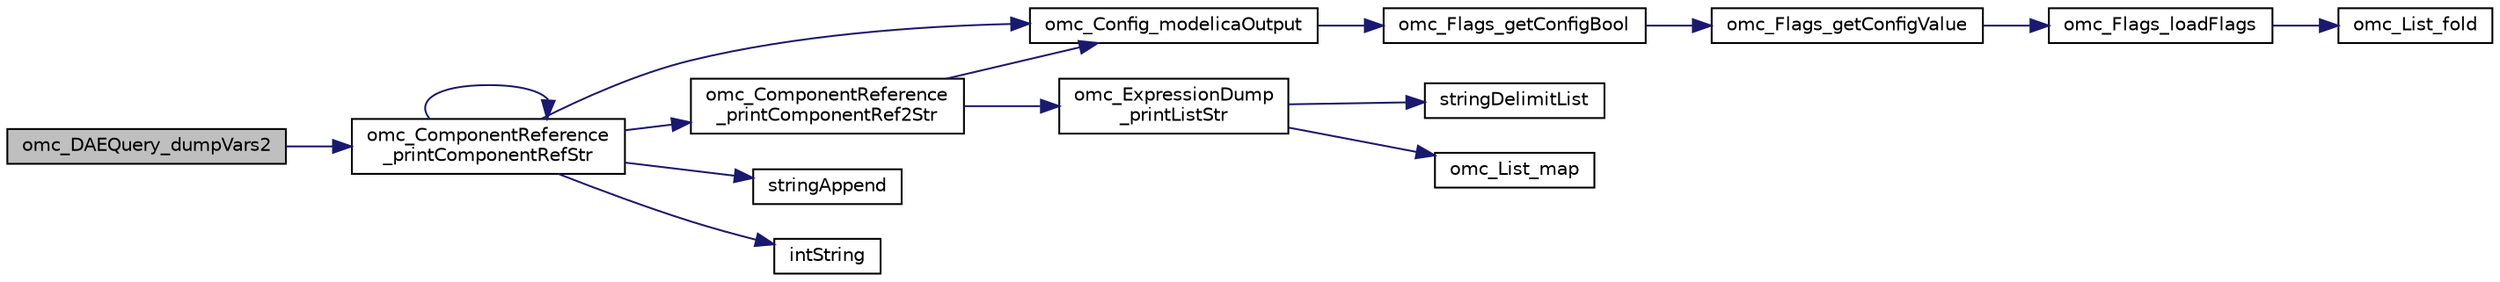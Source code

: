 digraph "omc_DAEQuery_dumpVars2"
{
  edge [fontname="Helvetica",fontsize="10",labelfontname="Helvetica",labelfontsize="10"];
  node [fontname="Helvetica",fontsize="10",shape=record];
  rankdir="LR";
  Node36 [label="omc_DAEQuery_dumpVars2",height=0.2,width=0.4,color="black", fillcolor="grey75", style="filled", fontcolor="black"];
  Node36 -> Node37 [color="midnightblue",fontsize="10",style="solid",fontname="Helvetica"];
  Node37 [label="omc_ComponentReference\l_printComponentRefStr",height=0.2,width=0.4,color="black", fillcolor="white", style="filled",URL="$d9/d14/_component_reference_8c.html#ad55924d78e0d18d1b2ba420131a7f489"];
  Node37 -> Node38 [color="midnightblue",fontsize="10",style="solid",fontname="Helvetica"];
  Node38 [label="omc_ComponentReference\l_printComponentRef2Str",height=0.2,width=0.4,color="black", fillcolor="white", style="filled",URL="$d9/d14/_component_reference_8c.html#a3b4ee994a40114638276f414aef5f436"];
  Node38 -> Node39 [color="midnightblue",fontsize="10",style="solid",fontname="Helvetica"];
  Node39 [label="omc_Config_modelicaOutput",height=0.2,width=0.4,color="black", fillcolor="white", style="filled",URL="$d1/d5c/_config_8c.html#a4284e37cd03c9c5a3fd200be81c3152d"];
  Node39 -> Node40 [color="midnightblue",fontsize="10",style="solid",fontname="Helvetica"];
  Node40 [label="omc_Flags_getConfigBool",height=0.2,width=0.4,color="black", fillcolor="white", style="filled",URL="$d3/db3/_flags_8c.html#abc3d84cf6e1cf18f0cec0f052e7c85d9"];
  Node40 -> Node41 [color="midnightblue",fontsize="10",style="solid",fontname="Helvetica"];
  Node41 [label="omc_Flags_getConfigValue",height=0.2,width=0.4,color="black", fillcolor="white", style="filled",URL="$d3/db3/_flags_8c.html#a96ba70d54b6662cf90933a207c0c6b8e"];
  Node41 -> Node42 [color="midnightblue",fontsize="10",style="solid",fontname="Helvetica"];
  Node42 [label="omc_Flags_loadFlags",height=0.2,width=0.4,color="black", fillcolor="white", style="filled",URL="$d3/db3/_flags_8c.html#a760d66f53b65ac257876ca0f6308f09f"];
  Node42 -> Node43 [color="midnightblue",fontsize="10",style="solid",fontname="Helvetica"];
  Node43 [label="omc_List_fold",height=0.2,width=0.4,color="black", fillcolor="white", style="filled",URL="$da/d72/_compiler_2boot_2build_2list_8c.html#a3ec1ee3a5ff53be9af368e290be09182"];
  Node38 -> Node44 [color="midnightblue",fontsize="10",style="solid",fontname="Helvetica"];
  Node44 [label="omc_ExpressionDump\l_printListStr",height=0.2,width=0.4,color="black", fillcolor="white", style="filled",URL="$d8/d16/_expression_dump_8c.html#ab0f49b2293eca0843549a3c91f34aa73"];
  Node44 -> Node45 [color="midnightblue",fontsize="10",style="solid",fontname="Helvetica"];
  Node45 [label="stringDelimitList",height=0.2,width=0.4,color="black", fillcolor="white", style="filled",URL="$d2/d57/build_2include_2omc_2c_2meta_2meta__modelica__builtin_8h.html#a6f570947bebe207c25a64ea25f5ca884"];
  Node44 -> Node46 [color="midnightblue",fontsize="10",style="solid",fontname="Helvetica"];
  Node46 [label="omc_List_map",height=0.2,width=0.4,color="black", fillcolor="white", style="filled",URL="$da/d72/_compiler_2boot_2build_2list_8c.html#a70628b2c3fb199a118f80777135940ee"];
  Node37 -> Node47 [color="midnightblue",fontsize="10",style="solid",fontname="Helvetica"];
  Node47 [label="stringAppend",height=0.2,width=0.4,color="black", fillcolor="white", style="filled",URL="$d7/deb/build_2include_2omc_2c_2util_2modelica__string_8c.html#a751007abc59e9ca7978f2af10a0c814f"];
  Node37 -> Node48 [color="midnightblue",fontsize="10",style="solid",fontname="Helvetica"];
  Node48 [label="intString",height=0.2,width=0.4,color="black", fillcolor="white", style="filled",URL="$d2/d57/build_2include_2omc_2c_2meta_2meta__modelica__builtin_8h.html#a751bf2360cb3df6de97811998890b7ea"];
  Node37 -> Node39 [color="midnightblue",fontsize="10",style="solid",fontname="Helvetica"];
  Node37 -> Node37 [color="midnightblue",fontsize="10",style="solid",fontname="Helvetica"];
}
